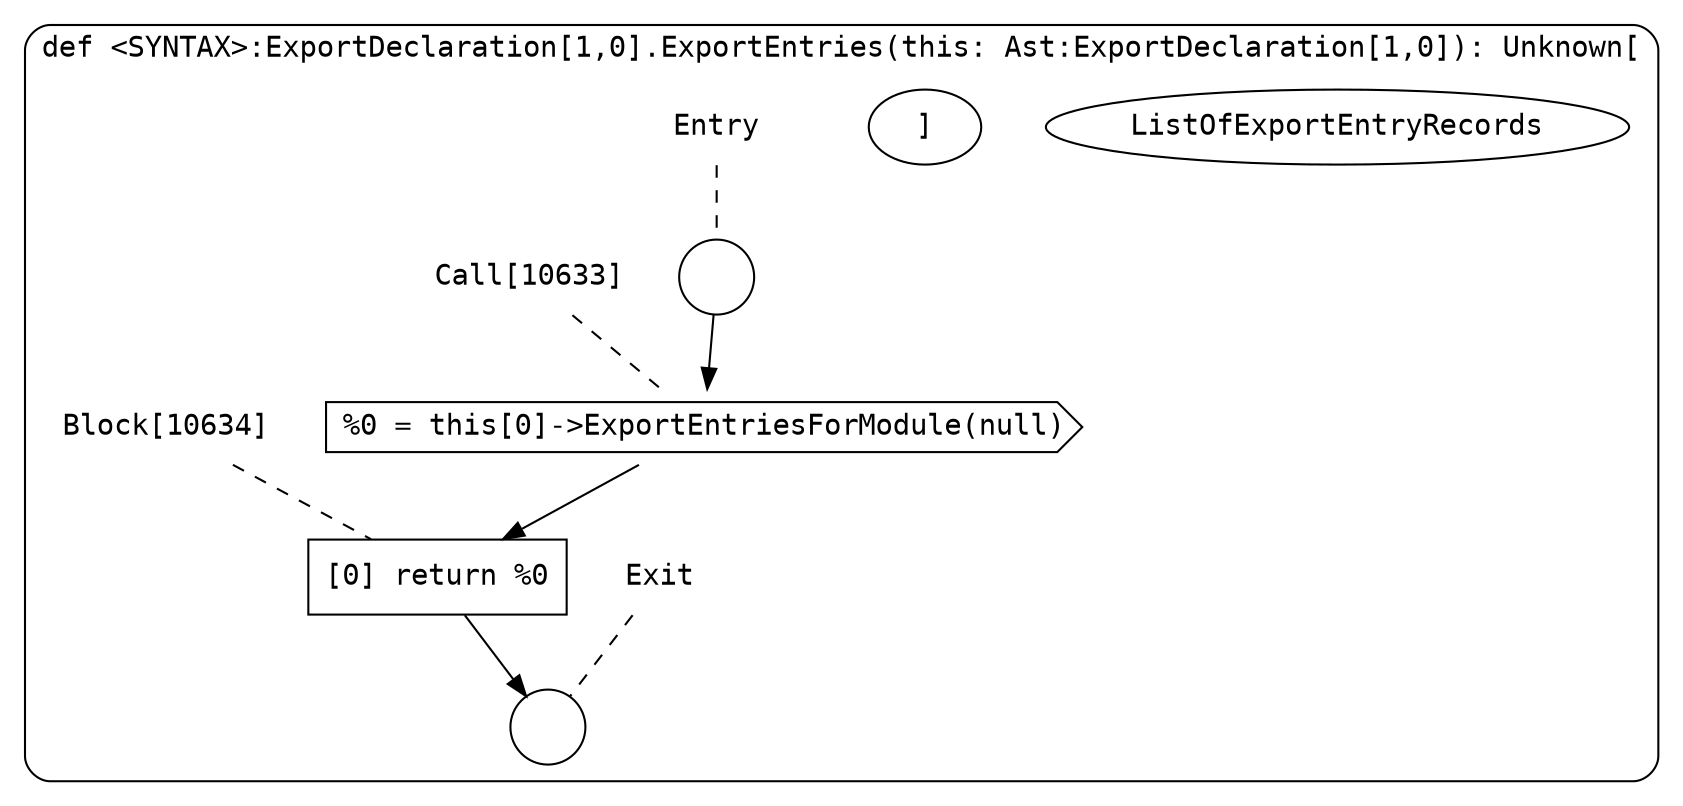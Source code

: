digraph {
  graph [fontname = "Consolas"]
  node [fontname = "Consolas"]
  edge [fontname = "Consolas"]
  subgraph cluster1958 {
    label = "def <SYNTAX>:ExportDeclaration[1,0].ExportEntries(this: Ast:ExportDeclaration[1,0]): Unknown["ListOfExportEntryRecords"]"
    style = rounded
    cluster1958_entry_name [shape=none, label=<<font color="black">Entry</font>>]
    cluster1958_entry_name -> cluster1958_entry [arrowhead=none, color="black", style=dashed]
    cluster1958_entry [shape=circle label=" " color="black" fillcolor="white" style=filled]
    cluster1958_entry -> node10633 [color="black"]
    cluster1958_exit_name [shape=none, label=<<font color="black">Exit</font>>]
    cluster1958_exit_name -> cluster1958_exit [arrowhead=none, color="black", style=dashed]
    cluster1958_exit [shape=circle label=" " color="black" fillcolor="white" style=filled]
    node10633_name [shape=none, label=<<font color="black">Call[10633]</font>>]
    node10633_name -> node10633 [arrowhead=none, color="black", style=dashed]
    node10633 [shape=cds, label=<<font color="black">%0 = this[0]-&gt;ExportEntriesForModule(null)</font>> color="black" fillcolor="white", style=filled]
    node10633 -> node10634 [color="black"]
    node10634_name [shape=none, label=<<font color="black">Block[10634]</font>>]
    node10634_name -> node10634 [arrowhead=none, color="black", style=dashed]
    node10634 [shape=box, label=<<font color="black">[0] return %0<BR ALIGN="LEFT"/></font>> color="black" fillcolor="white", style=filled]
    node10634 -> cluster1958_exit [color="black"]
  }
}